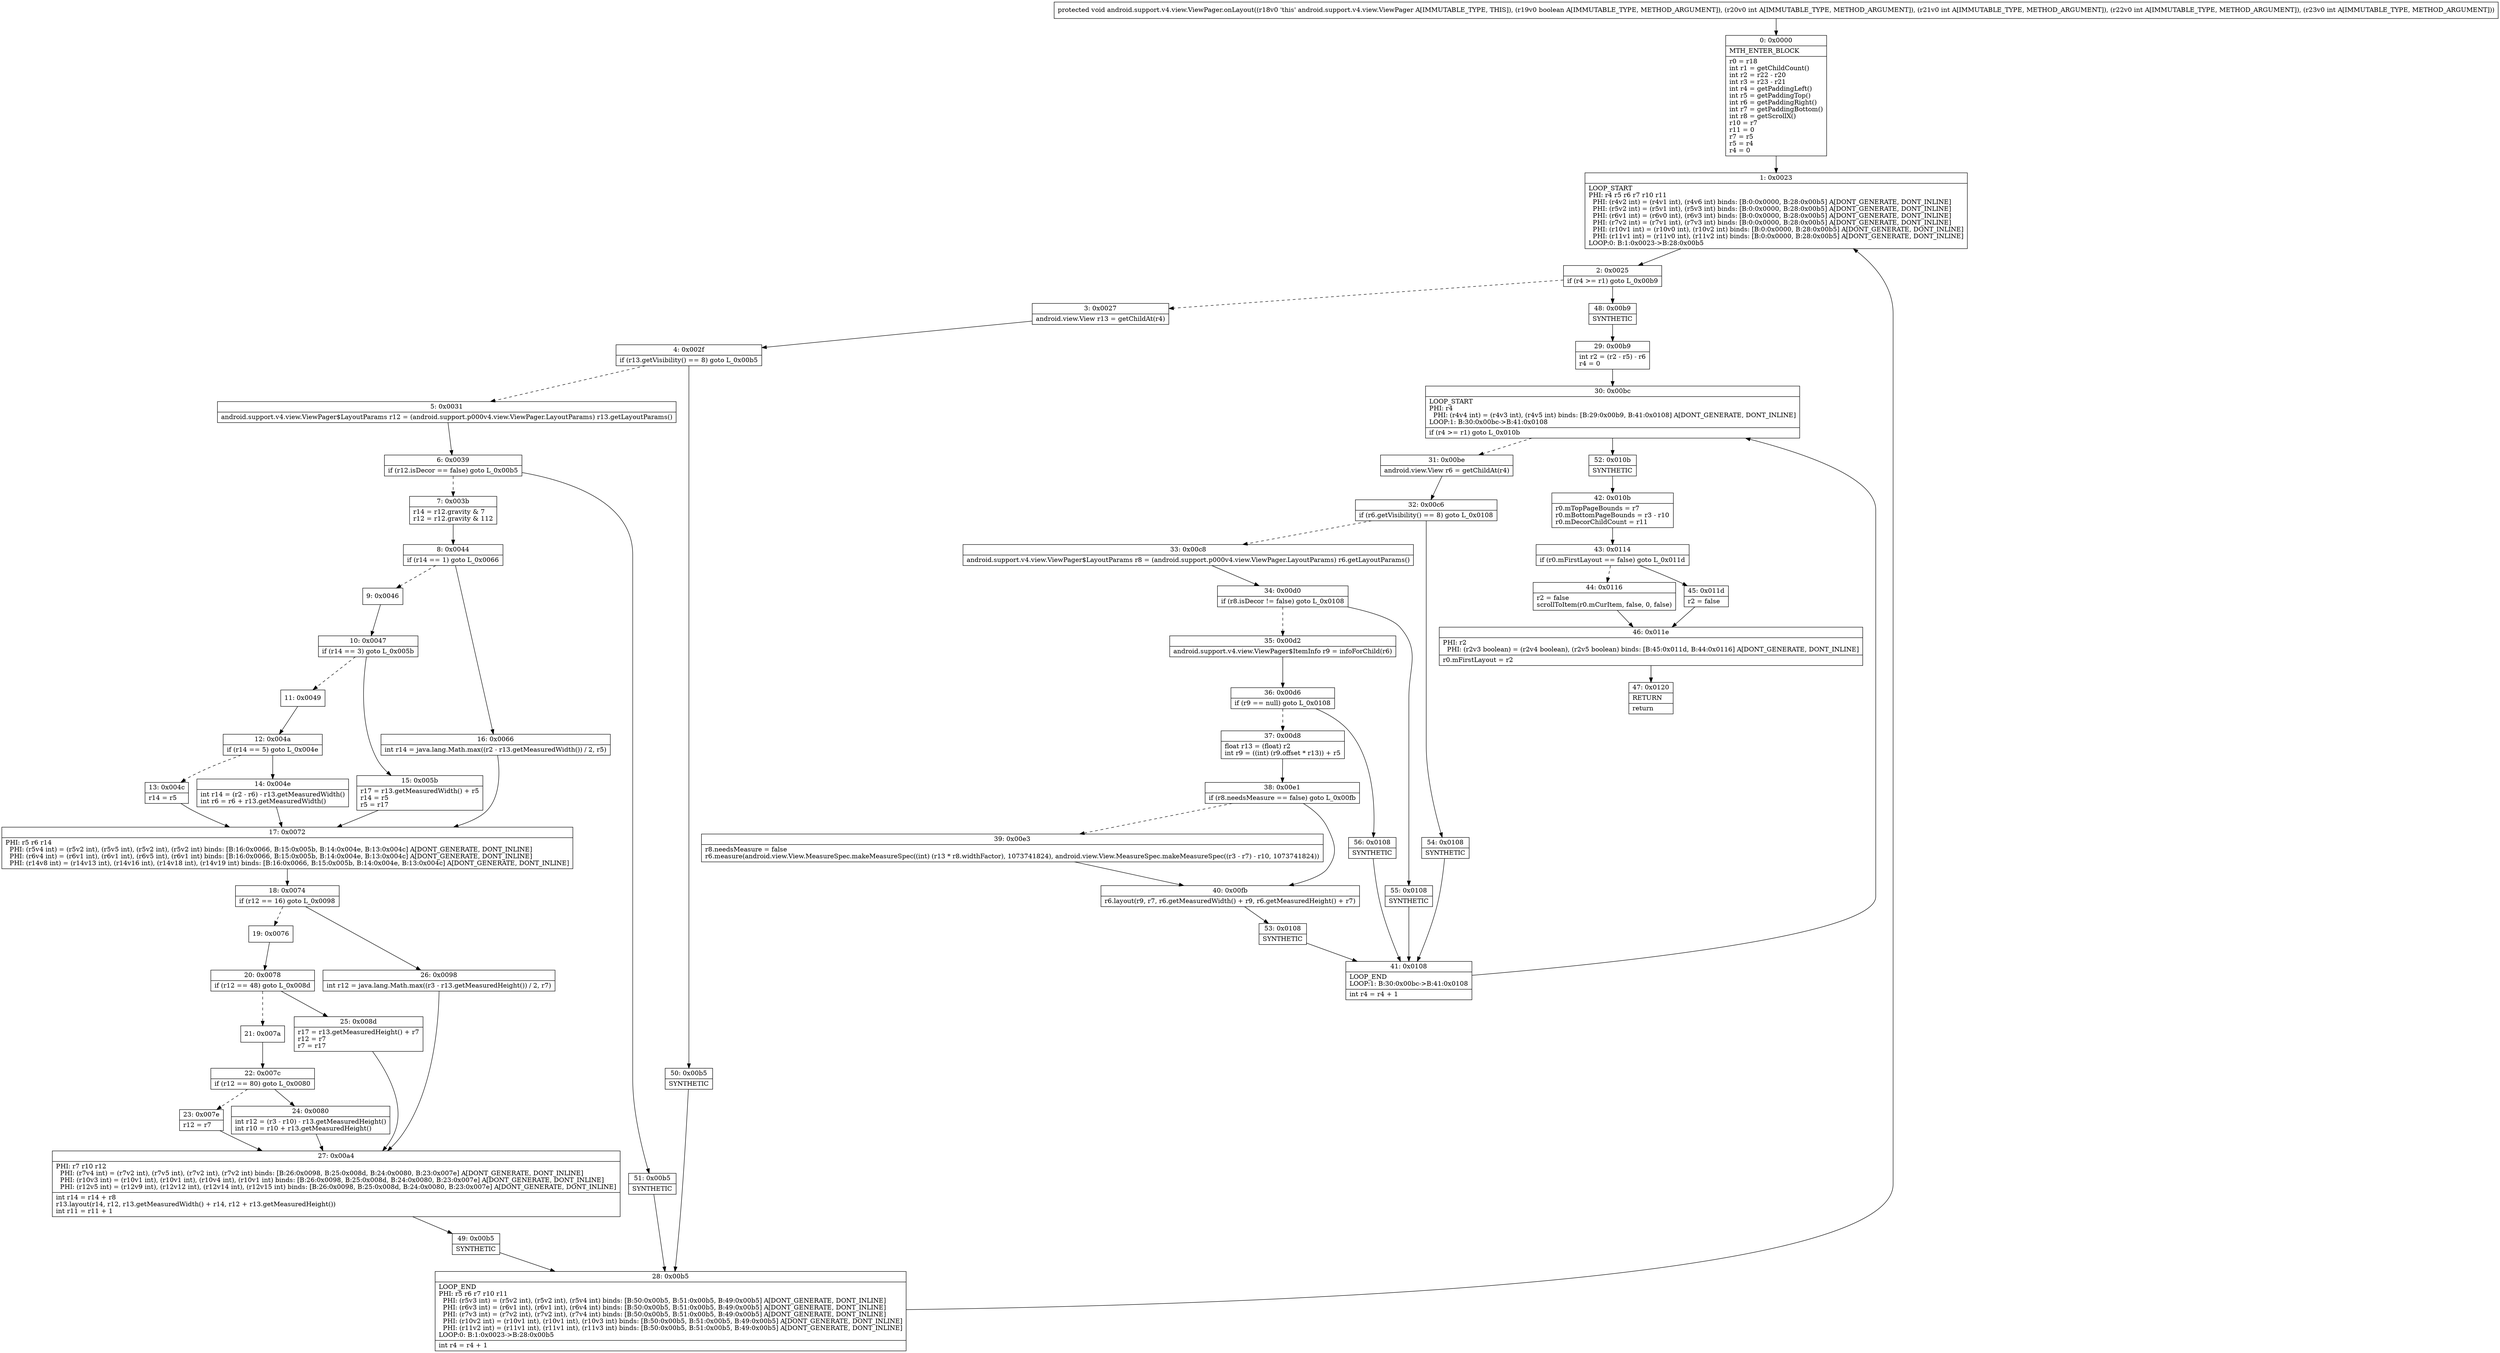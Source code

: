 digraph "CFG forandroid.support.v4.view.ViewPager.onLayout(ZIIII)V" {
Node_0 [shape=record,label="{0\:\ 0x0000|MTH_ENTER_BLOCK\l|r0 = r18\lint r1 = getChildCount()\lint r2 = r22 \- r20\lint r3 = r23 \- r21\lint r4 = getPaddingLeft()\lint r5 = getPaddingTop()\lint r6 = getPaddingRight()\lint r7 = getPaddingBottom()\lint r8 = getScrollX()\lr10 = r7\lr11 = 0\lr7 = r5\lr5 = r4\lr4 = 0\l}"];
Node_1 [shape=record,label="{1\:\ 0x0023|LOOP_START\lPHI: r4 r5 r6 r7 r10 r11 \l  PHI: (r4v2 int) = (r4v1 int), (r4v6 int) binds: [B:0:0x0000, B:28:0x00b5] A[DONT_GENERATE, DONT_INLINE]\l  PHI: (r5v2 int) = (r5v1 int), (r5v3 int) binds: [B:0:0x0000, B:28:0x00b5] A[DONT_GENERATE, DONT_INLINE]\l  PHI: (r6v1 int) = (r6v0 int), (r6v3 int) binds: [B:0:0x0000, B:28:0x00b5] A[DONT_GENERATE, DONT_INLINE]\l  PHI: (r7v2 int) = (r7v1 int), (r7v3 int) binds: [B:0:0x0000, B:28:0x00b5] A[DONT_GENERATE, DONT_INLINE]\l  PHI: (r10v1 int) = (r10v0 int), (r10v2 int) binds: [B:0:0x0000, B:28:0x00b5] A[DONT_GENERATE, DONT_INLINE]\l  PHI: (r11v1 int) = (r11v0 int), (r11v2 int) binds: [B:0:0x0000, B:28:0x00b5] A[DONT_GENERATE, DONT_INLINE]\lLOOP:0: B:1:0x0023\-\>B:28:0x00b5\l}"];
Node_2 [shape=record,label="{2\:\ 0x0025|if (r4 \>= r1) goto L_0x00b9\l}"];
Node_3 [shape=record,label="{3\:\ 0x0027|android.view.View r13 = getChildAt(r4)\l}"];
Node_4 [shape=record,label="{4\:\ 0x002f|if (r13.getVisibility() == 8) goto L_0x00b5\l}"];
Node_5 [shape=record,label="{5\:\ 0x0031|android.support.v4.view.ViewPager$LayoutParams r12 = (android.support.p000v4.view.ViewPager.LayoutParams) r13.getLayoutParams()\l}"];
Node_6 [shape=record,label="{6\:\ 0x0039|if (r12.isDecor == false) goto L_0x00b5\l}"];
Node_7 [shape=record,label="{7\:\ 0x003b|r14 = r12.gravity & 7\lr12 = r12.gravity & 112\l}"];
Node_8 [shape=record,label="{8\:\ 0x0044|if (r14 == 1) goto L_0x0066\l}"];
Node_9 [shape=record,label="{9\:\ 0x0046}"];
Node_10 [shape=record,label="{10\:\ 0x0047|if (r14 == 3) goto L_0x005b\l}"];
Node_11 [shape=record,label="{11\:\ 0x0049}"];
Node_12 [shape=record,label="{12\:\ 0x004a|if (r14 == 5) goto L_0x004e\l}"];
Node_13 [shape=record,label="{13\:\ 0x004c|r14 = r5\l}"];
Node_14 [shape=record,label="{14\:\ 0x004e|int r14 = (r2 \- r6) \- r13.getMeasuredWidth()\lint r6 = r6 + r13.getMeasuredWidth()\l}"];
Node_15 [shape=record,label="{15\:\ 0x005b|r17 = r13.getMeasuredWidth() + r5\lr14 = r5\lr5 = r17\l}"];
Node_16 [shape=record,label="{16\:\ 0x0066|int r14 = java.lang.Math.max((r2 \- r13.getMeasuredWidth()) \/ 2, r5)\l}"];
Node_17 [shape=record,label="{17\:\ 0x0072|PHI: r5 r6 r14 \l  PHI: (r5v4 int) = (r5v2 int), (r5v5 int), (r5v2 int), (r5v2 int) binds: [B:16:0x0066, B:15:0x005b, B:14:0x004e, B:13:0x004c] A[DONT_GENERATE, DONT_INLINE]\l  PHI: (r6v4 int) = (r6v1 int), (r6v1 int), (r6v5 int), (r6v1 int) binds: [B:16:0x0066, B:15:0x005b, B:14:0x004e, B:13:0x004c] A[DONT_GENERATE, DONT_INLINE]\l  PHI: (r14v8 int) = (r14v13 int), (r14v16 int), (r14v18 int), (r14v19 int) binds: [B:16:0x0066, B:15:0x005b, B:14:0x004e, B:13:0x004c] A[DONT_GENERATE, DONT_INLINE]\l}"];
Node_18 [shape=record,label="{18\:\ 0x0074|if (r12 == 16) goto L_0x0098\l}"];
Node_19 [shape=record,label="{19\:\ 0x0076}"];
Node_20 [shape=record,label="{20\:\ 0x0078|if (r12 == 48) goto L_0x008d\l}"];
Node_21 [shape=record,label="{21\:\ 0x007a}"];
Node_22 [shape=record,label="{22\:\ 0x007c|if (r12 == 80) goto L_0x0080\l}"];
Node_23 [shape=record,label="{23\:\ 0x007e|r12 = r7\l}"];
Node_24 [shape=record,label="{24\:\ 0x0080|int r12 = (r3 \- r10) \- r13.getMeasuredHeight()\lint r10 = r10 + r13.getMeasuredHeight()\l}"];
Node_25 [shape=record,label="{25\:\ 0x008d|r17 = r13.getMeasuredHeight() + r7\lr12 = r7\lr7 = r17\l}"];
Node_26 [shape=record,label="{26\:\ 0x0098|int r12 = java.lang.Math.max((r3 \- r13.getMeasuredHeight()) \/ 2, r7)\l}"];
Node_27 [shape=record,label="{27\:\ 0x00a4|PHI: r7 r10 r12 \l  PHI: (r7v4 int) = (r7v2 int), (r7v5 int), (r7v2 int), (r7v2 int) binds: [B:26:0x0098, B:25:0x008d, B:24:0x0080, B:23:0x007e] A[DONT_GENERATE, DONT_INLINE]\l  PHI: (r10v3 int) = (r10v1 int), (r10v1 int), (r10v4 int), (r10v1 int) binds: [B:26:0x0098, B:25:0x008d, B:24:0x0080, B:23:0x007e] A[DONT_GENERATE, DONT_INLINE]\l  PHI: (r12v5 int) = (r12v9 int), (r12v12 int), (r12v14 int), (r12v15 int) binds: [B:26:0x0098, B:25:0x008d, B:24:0x0080, B:23:0x007e] A[DONT_GENERATE, DONT_INLINE]\l|int r14 = r14 + r8\lr13.layout(r14, r12, r13.getMeasuredWidth() + r14, r12 + r13.getMeasuredHeight())\lint r11 = r11 + 1\l}"];
Node_28 [shape=record,label="{28\:\ 0x00b5|LOOP_END\lPHI: r5 r6 r7 r10 r11 \l  PHI: (r5v3 int) = (r5v2 int), (r5v2 int), (r5v4 int) binds: [B:50:0x00b5, B:51:0x00b5, B:49:0x00b5] A[DONT_GENERATE, DONT_INLINE]\l  PHI: (r6v3 int) = (r6v1 int), (r6v1 int), (r6v4 int) binds: [B:50:0x00b5, B:51:0x00b5, B:49:0x00b5] A[DONT_GENERATE, DONT_INLINE]\l  PHI: (r7v3 int) = (r7v2 int), (r7v2 int), (r7v4 int) binds: [B:50:0x00b5, B:51:0x00b5, B:49:0x00b5] A[DONT_GENERATE, DONT_INLINE]\l  PHI: (r10v2 int) = (r10v1 int), (r10v1 int), (r10v3 int) binds: [B:50:0x00b5, B:51:0x00b5, B:49:0x00b5] A[DONT_GENERATE, DONT_INLINE]\l  PHI: (r11v2 int) = (r11v1 int), (r11v1 int), (r11v3 int) binds: [B:50:0x00b5, B:51:0x00b5, B:49:0x00b5] A[DONT_GENERATE, DONT_INLINE]\lLOOP:0: B:1:0x0023\-\>B:28:0x00b5\l|int r4 = r4 + 1\l}"];
Node_29 [shape=record,label="{29\:\ 0x00b9|int r2 = (r2 \- r5) \- r6\lr4 = 0\l}"];
Node_30 [shape=record,label="{30\:\ 0x00bc|LOOP_START\lPHI: r4 \l  PHI: (r4v4 int) = (r4v3 int), (r4v5 int) binds: [B:29:0x00b9, B:41:0x0108] A[DONT_GENERATE, DONT_INLINE]\lLOOP:1: B:30:0x00bc\-\>B:41:0x0108\l|if (r4 \>= r1) goto L_0x010b\l}"];
Node_31 [shape=record,label="{31\:\ 0x00be|android.view.View r6 = getChildAt(r4)\l}"];
Node_32 [shape=record,label="{32\:\ 0x00c6|if (r6.getVisibility() == 8) goto L_0x0108\l}"];
Node_33 [shape=record,label="{33\:\ 0x00c8|android.support.v4.view.ViewPager$LayoutParams r8 = (android.support.p000v4.view.ViewPager.LayoutParams) r6.getLayoutParams()\l}"];
Node_34 [shape=record,label="{34\:\ 0x00d0|if (r8.isDecor != false) goto L_0x0108\l}"];
Node_35 [shape=record,label="{35\:\ 0x00d2|android.support.v4.view.ViewPager$ItemInfo r9 = infoForChild(r6)\l}"];
Node_36 [shape=record,label="{36\:\ 0x00d6|if (r9 == null) goto L_0x0108\l}"];
Node_37 [shape=record,label="{37\:\ 0x00d8|float r13 = (float) r2\lint r9 = ((int) (r9.offset * r13)) + r5\l}"];
Node_38 [shape=record,label="{38\:\ 0x00e1|if (r8.needsMeasure == false) goto L_0x00fb\l}"];
Node_39 [shape=record,label="{39\:\ 0x00e3|r8.needsMeasure = false\lr6.measure(android.view.View.MeasureSpec.makeMeasureSpec((int) (r13 * r8.widthFactor), 1073741824), android.view.View.MeasureSpec.makeMeasureSpec((r3 \- r7) \- r10, 1073741824))\l}"];
Node_40 [shape=record,label="{40\:\ 0x00fb|r6.layout(r9, r7, r6.getMeasuredWidth() + r9, r6.getMeasuredHeight() + r7)\l}"];
Node_41 [shape=record,label="{41\:\ 0x0108|LOOP_END\lLOOP:1: B:30:0x00bc\-\>B:41:0x0108\l|int r4 = r4 + 1\l}"];
Node_42 [shape=record,label="{42\:\ 0x010b|r0.mTopPageBounds = r7\lr0.mBottomPageBounds = r3 \- r10\lr0.mDecorChildCount = r11\l}"];
Node_43 [shape=record,label="{43\:\ 0x0114|if (r0.mFirstLayout == false) goto L_0x011d\l}"];
Node_44 [shape=record,label="{44\:\ 0x0116|r2 = false\lscrollToItem(r0.mCurItem, false, 0, false)\l}"];
Node_45 [shape=record,label="{45\:\ 0x011d|r2 = false\l}"];
Node_46 [shape=record,label="{46\:\ 0x011e|PHI: r2 \l  PHI: (r2v3 boolean) = (r2v4 boolean), (r2v5 boolean) binds: [B:45:0x011d, B:44:0x0116] A[DONT_GENERATE, DONT_INLINE]\l|r0.mFirstLayout = r2\l}"];
Node_47 [shape=record,label="{47\:\ 0x0120|RETURN\l|return\l}"];
Node_48 [shape=record,label="{48\:\ 0x00b9|SYNTHETIC\l}"];
Node_49 [shape=record,label="{49\:\ 0x00b5|SYNTHETIC\l}"];
Node_50 [shape=record,label="{50\:\ 0x00b5|SYNTHETIC\l}"];
Node_51 [shape=record,label="{51\:\ 0x00b5|SYNTHETIC\l}"];
Node_52 [shape=record,label="{52\:\ 0x010b|SYNTHETIC\l}"];
Node_53 [shape=record,label="{53\:\ 0x0108|SYNTHETIC\l}"];
Node_54 [shape=record,label="{54\:\ 0x0108|SYNTHETIC\l}"];
Node_55 [shape=record,label="{55\:\ 0x0108|SYNTHETIC\l}"];
Node_56 [shape=record,label="{56\:\ 0x0108|SYNTHETIC\l}"];
MethodNode[shape=record,label="{protected void android.support.v4.view.ViewPager.onLayout((r18v0 'this' android.support.v4.view.ViewPager A[IMMUTABLE_TYPE, THIS]), (r19v0 boolean A[IMMUTABLE_TYPE, METHOD_ARGUMENT]), (r20v0 int A[IMMUTABLE_TYPE, METHOD_ARGUMENT]), (r21v0 int A[IMMUTABLE_TYPE, METHOD_ARGUMENT]), (r22v0 int A[IMMUTABLE_TYPE, METHOD_ARGUMENT]), (r23v0 int A[IMMUTABLE_TYPE, METHOD_ARGUMENT])) }"];
MethodNode -> Node_0;
Node_0 -> Node_1;
Node_1 -> Node_2;
Node_2 -> Node_3[style=dashed];
Node_2 -> Node_48;
Node_3 -> Node_4;
Node_4 -> Node_5[style=dashed];
Node_4 -> Node_50;
Node_5 -> Node_6;
Node_6 -> Node_7[style=dashed];
Node_6 -> Node_51;
Node_7 -> Node_8;
Node_8 -> Node_9[style=dashed];
Node_8 -> Node_16;
Node_9 -> Node_10;
Node_10 -> Node_11[style=dashed];
Node_10 -> Node_15;
Node_11 -> Node_12;
Node_12 -> Node_13[style=dashed];
Node_12 -> Node_14;
Node_13 -> Node_17;
Node_14 -> Node_17;
Node_15 -> Node_17;
Node_16 -> Node_17;
Node_17 -> Node_18;
Node_18 -> Node_19[style=dashed];
Node_18 -> Node_26;
Node_19 -> Node_20;
Node_20 -> Node_21[style=dashed];
Node_20 -> Node_25;
Node_21 -> Node_22;
Node_22 -> Node_23[style=dashed];
Node_22 -> Node_24;
Node_23 -> Node_27;
Node_24 -> Node_27;
Node_25 -> Node_27;
Node_26 -> Node_27;
Node_27 -> Node_49;
Node_28 -> Node_1;
Node_29 -> Node_30;
Node_30 -> Node_31[style=dashed];
Node_30 -> Node_52;
Node_31 -> Node_32;
Node_32 -> Node_33[style=dashed];
Node_32 -> Node_54;
Node_33 -> Node_34;
Node_34 -> Node_35[style=dashed];
Node_34 -> Node_55;
Node_35 -> Node_36;
Node_36 -> Node_37[style=dashed];
Node_36 -> Node_56;
Node_37 -> Node_38;
Node_38 -> Node_39[style=dashed];
Node_38 -> Node_40;
Node_39 -> Node_40;
Node_40 -> Node_53;
Node_41 -> Node_30;
Node_42 -> Node_43;
Node_43 -> Node_44[style=dashed];
Node_43 -> Node_45;
Node_44 -> Node_46;
Node_45 -> Node_46;
Node_46 -> Node_47;
Node_48 -> Node_29;
Node_49 -> Node_28;
Node_50 -> Node_28;
Node_51 -> Node_28;
Node_52 -> Node_42;
Node_53 -> Node_41;
Node_54 -> Node_41;
Node_55 -> Node_41;
Node_56 -> Node_41;
}

